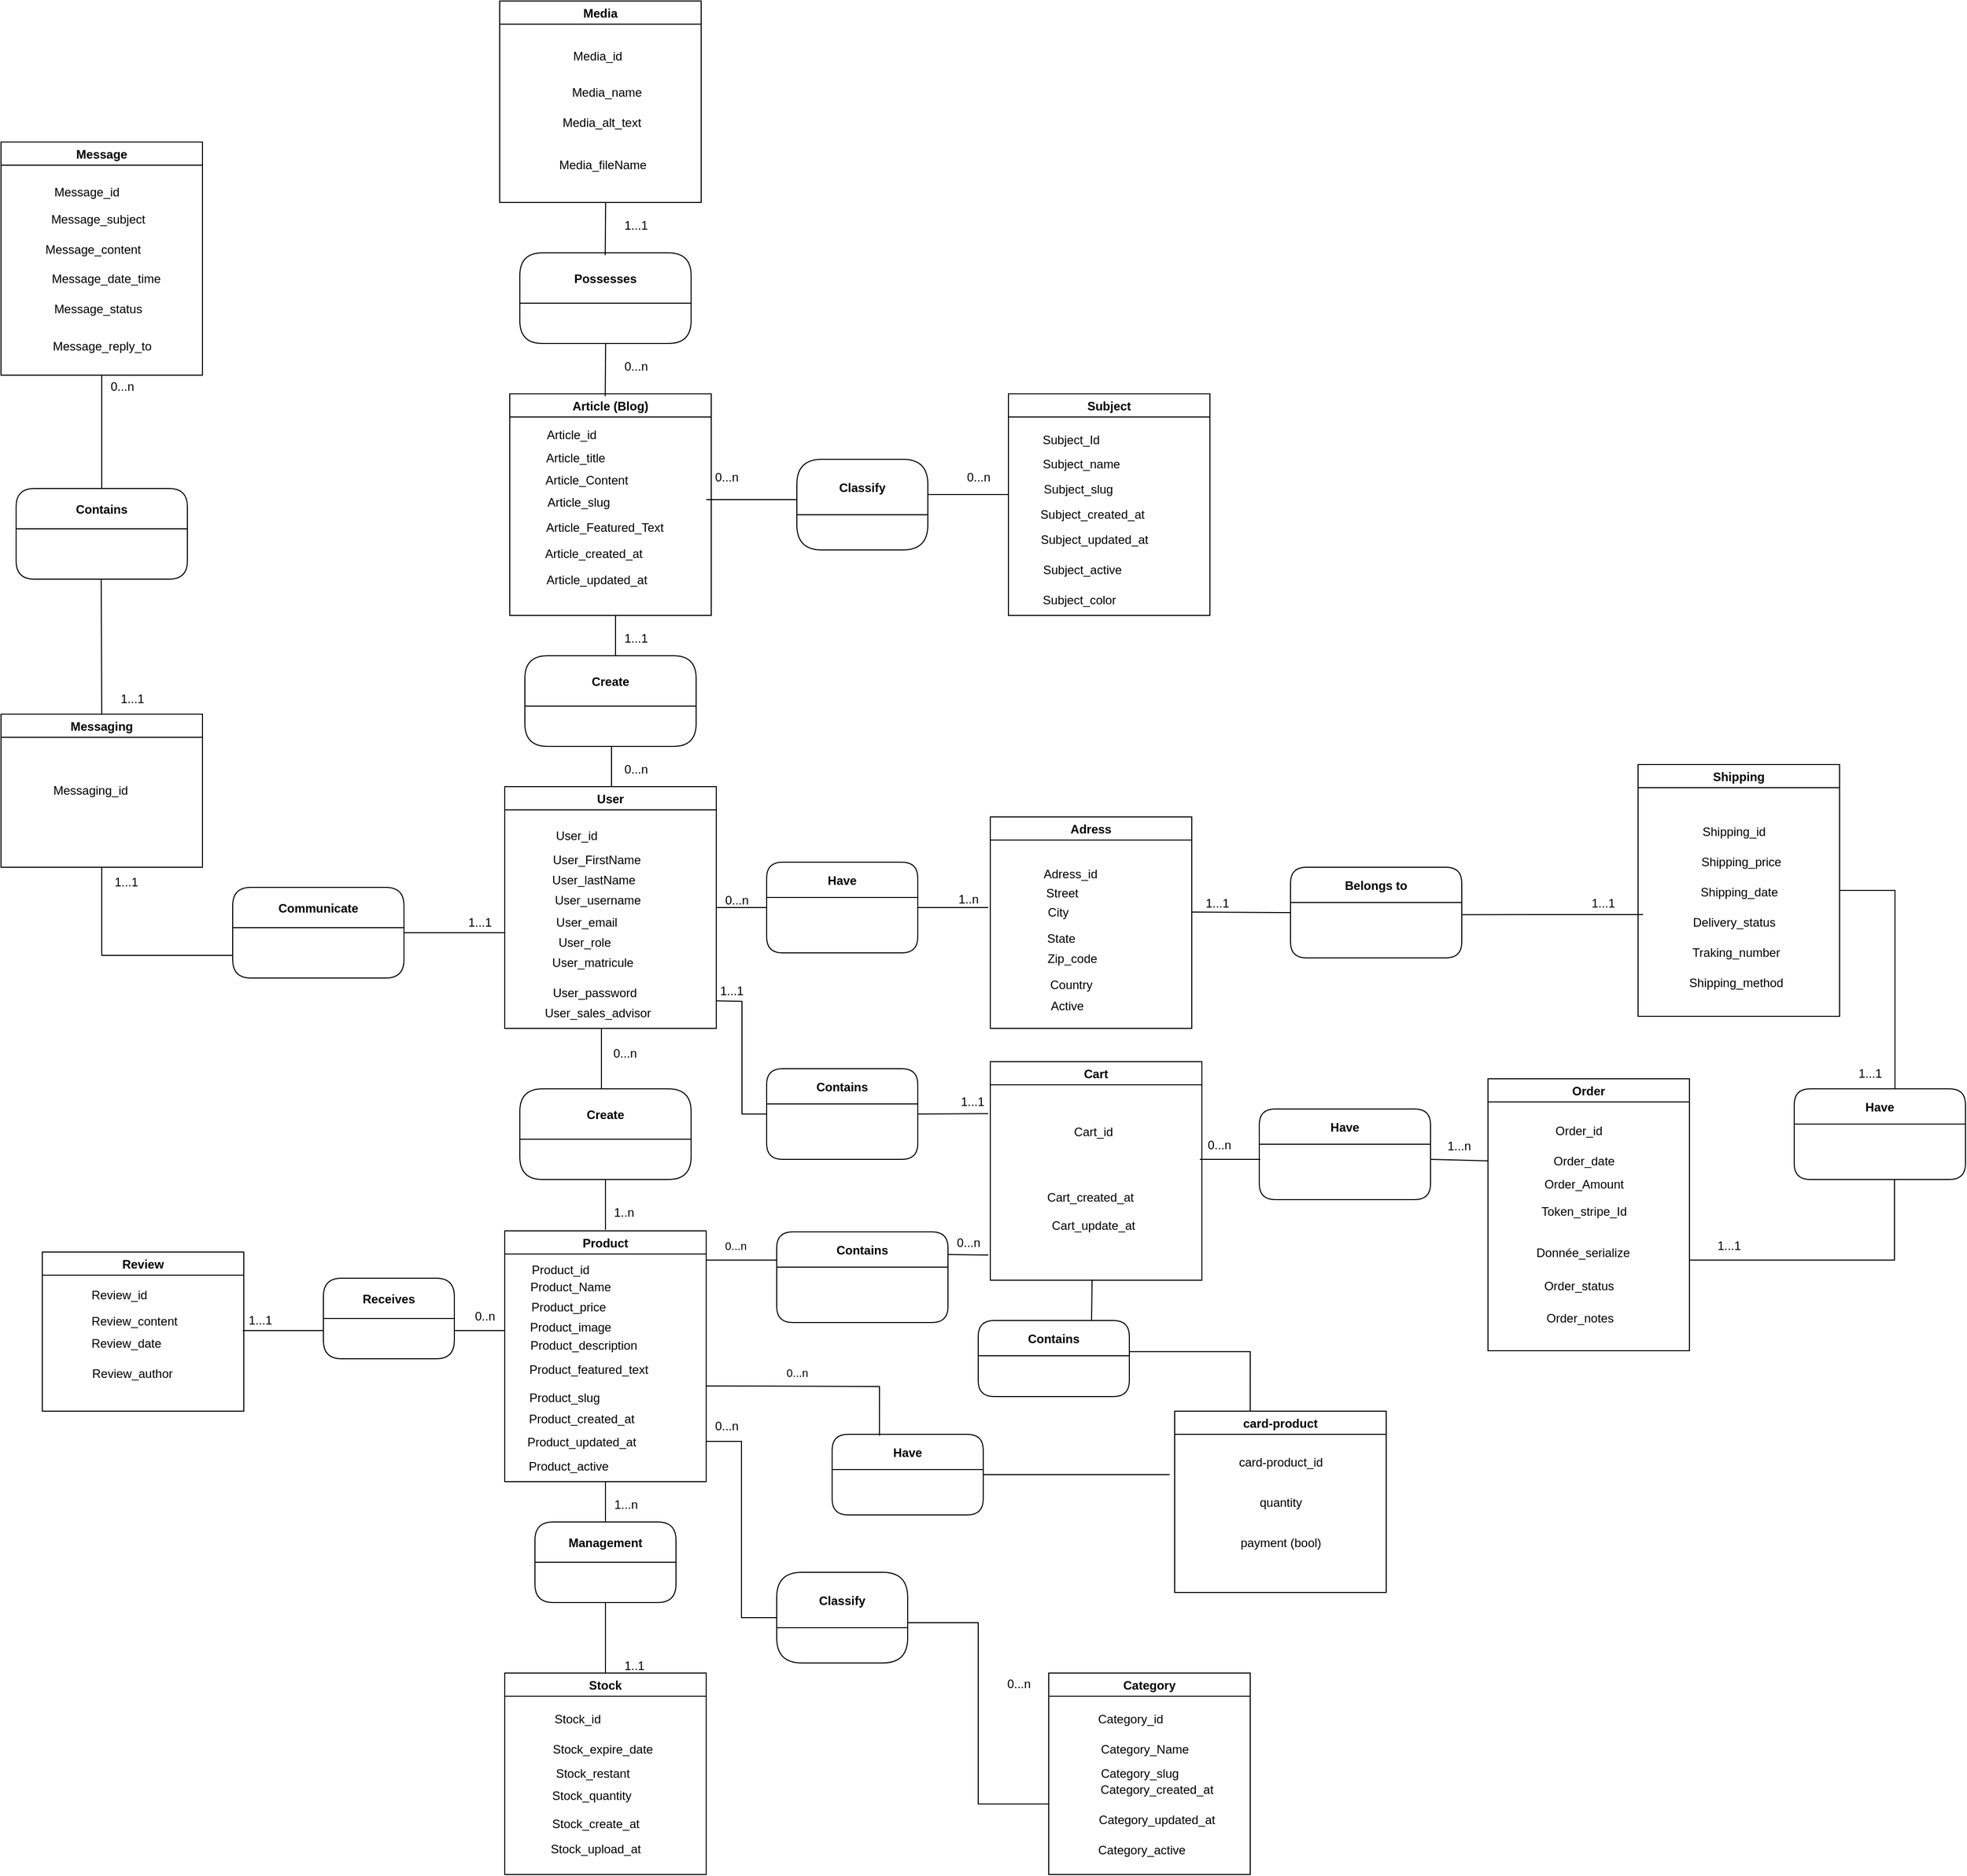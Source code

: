 <mxfile version="24.2.1" type="github">
  <diagram id="-cj11i8ElzjxEUUUS1FS" name="Page-1">
    <mxGraphModel dx="2017" dy="1858" grid="1" gridSize="10" guides="1" tooltips="1" connect="1" arrows="1" fold="1" page="1" pageScale="1" pageWidth="850" pageHeight="1100" math="0" shadow="0">
      <root>
        <mxCell id="0" />
        <mxCell id="1" parent="0" />
        <mxCell id="e08KyJqX-MXGUBv71Hv4-2" value="Product" style="swimlane;" parent="1" vertex="1">
          <mxGeometry x="100" y="161" width="200" height="249" as="geometry" />
        </mxCell>
        <mxCell id="e08KyJqX-MXGUBv71Hv4-11" value="Product_id" style="text;html=1;align=center;verticalAlign=middle;resizable=0;points=[];autosize=1;strokeColor=none;fillColor=none;" parent="e08KyJqX-MXGUBv71Hv4-2" vertex="1">
          <mxGeometry x="15" y="24" width="80" height="30" as="geometry" />
        </mxCell>
        <mxCell id="e08KyJqX-MXGUBv71Hv4-12" value="Product_Name" style="text;html=1;align=center;verticalAlign=middle;resizable=0;points=[];autosize=1;strokeColor=none;fillColor=none;" parent="e08KyJqX-MXGUBv71Hv4-2" vertex="1">
          <mxGeometry x="15" y="41" width="100" height="30" as="geometry" />
        </mxCell>
        <mxCell id="e08KyJqX-MXGUBv71Hv4-13" value="Product_slug" style="text;html=1;align=center;verticalAlign=middle;resizable=0;points=[];autosize=1;strokeColor=none;fillColor=none;" parent="e08KyJqX-MXGUBv71Hv4-2" vertex="1">
          <mxGeometry x="14" y="151" width="90" height="30" as="geometry" />
        </mxCell>
        <mxCell id="e08KyJqX-MXGUBv71Hv4-15" value="Product_description" style="text;html=1;align=center;verticalAlign=middle;resizable=0;points=[];autosize=1;strokeColor=none;fillColor=none;" parent="e08KyJqX-MXGUBv71Hv4-2" vertex="1">
          <mxGeometry x="13" y="99" width="130" height="30" as="geometry" />
        </mxCell>
        <mxCell id="cWcVKITDj5nMCINKGUTs-30" value="Product_active" style="text;html=1;align=center;verticalAlign=middle;resizable=0;points=[];autosize=1;strokeColor=none;fillColor=none;" parent="e08KyJqX-MXGUBv71Hv4-2" vertex="1">
          <mxGeometry x="13" y="219" width="100" height="30" as="geometry" />
        </mxCell>
        <mxCell id="cWcVKITDj5nMCINKGUTs-28" value="Product_image" style="text;html=1;align=center;verticalAlign=middle;resizable=0;points=[];autosize=1;strokeColor=none;fillColor=none;" parent="e08KyJqX-MXGUBv71Hv4-2" vertex="1">
          <mxGeometry x="15" y="81" width="100" height="30" as="geometry" />
        </mxCell>
        <mxCell id="e08KyJqX-MXGUBv71Hv4-3" value="Category" style="swimlane;" parent="1" vertex="1">
          <mxGeometry x="640" y="600" width="200" height="200" as="geometry">
            <mxRectangle x="600" y="160" width="80" height="23" as="alternateBounds" />
          </mxGeometry>
        </mxCell>
        <mxCell id="e08KyJqX-MXGUBv71Hv4-8" value="Category_id" style="text;html=1;align=left;verticalAlign=middle;resizable=0;points=[];autosize=1;strokeColor=none;fillColor=none;" parent="e08KyJqX-MXGUBv71Hv4-3" vertex="1">
          <mxGeometry x="47" y="31" width="90" height="30" as="geometry" />
        </mxCell>
        <mxCell id="e08KyJqX-MXGUBv71Hv4-10" value="Category_Name" style="text;html=1;align=center;verticalAlign=middle;resizable=0;points=[];autosize=1;strokeColor=none;fillColor=none;" parent="e08KyJqX-MXGUBv71Hv4-3" vertex="1">
          <mxGeometry x="40" y="61" width="110" height="30" as="geometry" />
        </mxCell>
        <mxCell id="cWcVKITDj5nMCINKGUTs-20" value="Category_active" style="text;html=1;align=center;verticalAlign=middle;resizable=0;points=[];autosize=1;strokeColor=none;fillColor=none;" parent="e08KyJqX-MXGUBv71Hv4-3" vertex="1">
          <mxGeometry x="37" y="161" width="110" height="30" as="geometry" />
        </mxCell>
        <mxCell id="e08KyJqX-MXGUBv71Hv4-21" value="Category_slug" style="text;html=1;align=center;verticalAlign=middle;resizable=0;points=[];autosize=1;strokeColor=none;fillColor=none;" parent="e08KyJqX-MXGUBv71Hv4-3" vertex="1">
          <mxGeometry x="40" y="85" width="100" height="30" as="geometry" />
        </mxCell>
        <mxCell id="cWcVKITDj5nMCINKGUTs-19" value="Category_updated_at" style="text;html=1;align=center;verticalAlign=middle;resizable=0;points=[];autosize=1;strokeColor=none;fillColor=none;" parent="e08KyJqX-MXGUBv71Hv4-3" vertex="1">
          <mxGeometry x="37" y="131" width="140" height="30" as="geometry" />
        </mxCell>
        <mxCell id="e08KyJqX-MXGUBv71Hv4-19" value="Category_created_at" style="text;html=1;align=center;verticalAlign=middle;resizable=0;points=[];autosize=1;strokeColor=none;fillColor=none;" parent="e08KyJqX-MXGUBv71Hv4-3" vertex="1">
          <mxGeometry x="37" y="101" width="140" height="30" as="geometry" />
        </mxCell>
        <mxCell id="e08KyJqX-MXGUBv71Hv4-4" value="Classify" style="swimlane;gradientColor=none;rounded=1;startSize=55;" parent="1" vertex="1">
          <mxGeometry x="370" y="500" width="130" height="90" as="geometry" />
        </mxCell>
        <mxCell id="e08KyJqX-MXGUBv71Hv4-5" value="" style="endArrow=none;html=1;rounded=0;exitX=1;exitY=0.5;exitDx=0;exitDy=0;edgeStyle=orthogonalEdgeStyle;" parent="1" edge="1">
          <mxGeometry width="50" height="50" relative="1" as="geometry">
            <mxPoint x="500" y="550" as="sourcePoint" />
            <mxPoint x="640" y="740" as="targetPoint" />
            <Array as="points">
              <mxPoint x="570" y="550" />
              <mxPoint x="570" y="730" />
              <mxPoint x="640" y="730" />
            </Array>
          </mxGeometry>
        </mxCell>
        <mxCell id="e08KyJqX-MXGUBv71Hv4-14" value="" style="endArrow=none;html=1;rounded=0;entryX=0;entryY=0.5;entryDx=0;entryDy=0;edgeStyle=orthogonalEdgeStyle;" parent="1" target="e08KyJqX-MXGUBv71Hv4-4" edge="1">
          <mxGeometry width="50" height="50" relative="1" as="geometry">
            <mxPoint x="300" y="260" as="sourcePoint" />
            <mxPoint x="380" y="250" as="targetPoint" />
            <Array as="points">
              <mxPoint x="300" y="370" />
              <mxPoint x="335" y="370" />
              <mxPoint x="335" y="545" />
            </Array>
          </mxGeometry>
        </mxCell>
        <mxCell id="e08KyJqX-MXGUBv71Hv4-20" value="Product_created_at" style="text;html=1;align=center;verticalAlign=middle;resizable=0;points=[];autosize=1;strokeColor=none;fillColor=none;" parent="1" vertex="1">
          <mxGeometry x="111" y="333" width="130" height="30" as="geometry" />
        </mxCell>
        <mxCell id="e08KyJqX-MXGUBv71Hv4-22" value="Stock" style="swimlane;rounded=0;gradientColor=none;" parent="1" vertex="1">
          <mxGeometry x="100" y="600" width="200" height="200" as="geometry" />
        </mxCell>
        <mxCell id="e08KyJqX-MXGUBv71Hv4-33" value="Stock_quantity" style="text;html=1;align=center;verticalAlign=middle;resizable=0;points=[];autosize=1;strokeColor=none;fillColor=none;" parent="e08KyJqX-MXGUBv71Hv4-22" vertex="1">
          <mxGeometry x="36" y="107" width="100" height="30" as="geometry" />
        </mxCell>
        <mxCell id="e08KyJqX-MXGUBv71Hv4-34" value="Stock_expire_date" style="text;html=1;align=center;verticalAlign=middle;resizable=0;points=[];autosize=1;strokeColor=none;fillColor=none;" parent="e08KyJqX-MXGUBv71Hv4-22" vertex="1">
          <mxGeometry x="37" y="61" width="120" height="30" as="geometry" />
        </mxCell>
        <mxCell id="e08KyJqX-MXGUBv71Hv4-31" value="Stock_upload_at" style="text;html=1;align=center;verticalAlign=middle;resizable=0;points=[];autosize=1;strokeColor=none;fillColor=none;" parent="e08KyJqX-MXGUBv71Hv4-22" vertex="1">
          <mxGeometry x="35" y="160" width="110" height="30" as="geometry" />
        </mxCell>
        <mxCell id="e08KyJqX-MXGUBv71Hv4-30" value="Stock_id" style="text;html=1;align=center;verticalAlign=middle;resizable=0;points=[];autosize=1;strokeColor=none;fillColor=none;" parent="e08KyJqX-MXGUBv71Hv4-22" vertex="1">
          <mxGeometry x="37" y="31" width="70" height="30" as="geometry" />
        </mxCell>
        <mxCell id="e08KyJqX-MXGUBv71Hv4-23" value="" style="endArrow=none;html=1;rounded=0;entryX=0.5;entryY=1;entryDx=0;entryDy=0;" parent="1" target="e08KyJqX-MXGUBv71Hv4-2" edge="1">
          <mxGeometry width="50" height="50" relative="1" as="geometry">
            <mxPoint x="200" y="450" as="sourcePoint" />
            <mxPoint x="190" y="360" as="targetPoint" />
          </mxGeometry>
        </mxCell>
        <mxCell id="e08KyJqX-MXGUBv71Hv4-24" value="User" style="swimlane;rounded=0;gradientColor=none;" parent="1" vertex="1">
          <mxGeometry x="100" y="-280" width="210" height="240" as="geometry" />
        </mxCell>
        <mxCell id="e08KyJqX-MXGUBv71Hv4-28" value="User_email" style="text;html=1;align=center;verticalAlign=middle;resizable=0;points=[];autosize=1;strokeColor=none;fillColor=none;" parent="e08KyJqX-MXGUBv71Hv4-24" vertex="1">
          <mxGeometry x="41" y="120" width="80" height="30" as="geometry" />
        </mxCell>
        <mxCell id="e08KyJqX-MXGUBv71Hv4-29" value="User_role" style="text;html=1;align=center;verticalAlign=middle;resizable=0;points=[];autosize=1;strokeColor=none;fillColor=none;" parent="e08KyJqX-MXGUBv71Hv4-24" vertex="1">
          <mxGeometry x="39" y="140" width="80" height="30" as="geometry" />
        </mxCell>
        <mxCell id="e08KyJqX-MXGUBv71Hv4-27" value="User_FirstName" style="text;html=1;align=center;verticalAlign=middle;resizable=0;points=[];autosize=1;strokeColor=none;fillColor=none;" parent="e08KyJqX-MXGUBv71Hv4-24" vertex="1">
          <mxGeometry x="36" y="58" width="110" height="30" as="geometry" />
        </mxCell>
        <mxCell id="e08KyJqX-MXGUBv71Hv4-26" value="User_id" style="text;html=1;align=center;verticalAlign=middle;resizable=0;points=[];autosize=1;strokeColor=none;fillColor=none;" parent="e08KyJqX-MXGUBv71Hv4-24" vertex="1">
          <mxGeometry x="41" y="34" width="60" height="30" as="geometry" />
        </mxCell>
        <mxCell id="cWcVKITDj5nMCINKGUTs-21" value="User_matricule" style="text;html=1;align=center;verticalAlign=middle;resizable=0;points=[];autosize=1;strokeColor=none;fillColor=none;" parent="e08KyJqX-MXGUBv71Hv4-24" vertex="1">
          <mxGeometry x="37" y="160" width="100" height="30" as="geometry" />
        </mxCell>
        <mxCell id="cWcVKITDj5nMCINKGUTs-22" value="User_username" style="text;html=1;align=center;verticalAlign=middle;resizable=0;points=[];autosize=1;strokeColor=none;fillColor=none;" parent="e08KyJqX-MXGUBv71Hv4-24" vertex="1">
          <mxGeometry x="37" y="98" width="110" height="30" as="geometry" />
        </mxCell>
        <mxCell id="cWcVKITDj5nMCINKGUTs-26" value="User_sales_advisor" style="text;html=1;align=center;verticalAlign=middle;resizable=0;points=[];autosize=1;strokeColor=none;fillColor=none;" parent="e08KyJqX-MXGUBv71Hv4-24" vertex="1">
          <mxGeometry x="27" y="210" width="130" height="30" as="geometry" />
        </mxCell>
        <mxCell id="cWcVKITDj5nMCINKGUTs-25" value="User_password" style="text;html=1;align=center;verticalAlign=middle;resizable=0;points=[];autosize=1;strokeColor=none;fillColor=none;" parent="e08KyJqX-MXGUBv71Hv4-24" vertex="1">
          <mxGeometry x="34" y="190" width="110" height="30" as="geometry" />
        </mxCell>
        <mxCell id="GM8AkQ-hyVVTdRa5YC7t-1" value="User_lastName" style="text;html=1;align=center;verticalAlign=middle;resizable=0;points=[];autosize=1;strokeColor=none;fillColor=none;" parent="e08KyJqX-MXGUBv71Hv4-24" vertex="1">
          <mxGeometry x="33" y="78" width="110" height="30" as="geometry" />
        </mxCell>
        <mxCell id="e08KyJqX-MXGUBv71Hv4-25" value="" style="endArrow=none;html=1;rounded=0;" parent="1" edge="1">
          <mxGeometry width="50" height="50" relative="1" as="geometry">
            <mxPoint x="200" y="160" as="sourcePoint" />
            <mxPoint x="200" y="110" as="targetPoint" />
          </mxGeometry>
        </mxCell>
        <mxCell id="e08KyJqX-MXGUBv71Hv4-32" value="Product_updated_at" style="text;html=1;align=center;verticalAlign=middle;resizable=0;points=[];autosize=1;strokeColor=none;fillColor=none;" parent="1" vertex="1">
          <mxGeometry x="111" y="356" width="130" height="30" as="geometry" />
        </mxCell>
        <mxCell id="e08KyJqX-MXGUBv71Hv4-35" value="Create" style="swimlane;gradientColor=none;rounded=1;startSize=50;" parent="1" vertex="1">
          <mxGeometry x="115" y="20" width="170" height="90" as="geometry" />
        </mxCell>
        <mxCell id="e08KyJqX-MXGUBv71Hv4-36" value="" style="endArrow=none;html=1;rounded=0;" parent="1" edge="1">
          <mxGeometry width="50" height="50" relative="1" as="geometry">
            <mxPoint x="196" y="20" as="sourcePoint" />
            <mxPoint x="196" y="-40" as="targetPoint" />
          </mxGeometry>
        </mxCell>
        <mxCell id="e08KyJqX-MXGUBv71Hv4-37" value="Cart" style="swimlane;rounded=0;gradientColor=none;" parent="1" vertex="1">
          <mxGeometry x="582" y="-7" width="210" height="217" as="geometry" />
        </mxCell>
        <mxCell id="e08KyJqX-MXGUBv71Hv4-41" value="Cart_id" style="text;html=1;align=center;verticalAlign=middle;resizable=0;points=[];autosize=1;strokeColor=none;fillColor=none;" parent="e08KyJqX-MXGUBv71Hv4-37" vertex="1">
          <mxGeometry x="72" y="55" width="60" height="30" as="geometry" />
        </mxCell>
        <mxCell id="cWcVKITDj5nMCINKGUTs-109" value="Cart_created_at" style="text;html=1;align=center;verticalAlign=middle;resizable=0;points=[];autosize=1;strokeColor=none;fillColor=none;" parent="e08KyJqX-MXGUBv71Hv4-37" vertex="1">
          <mxGeometry x="44" y="120" width="110" height="30" as="geometry" />
        </mxCell>
        <mxCell id="cWcVKITDj5nMCINKGUTs-110" value="Cart_update_at" style="text;html=1;align=center;verticalAlign=middle;resizable=0;points=[];autosize=1;strokeColor=none;fillColor=none;" parent="e08KyJqX-MXGUBv71Hv4-37" vertex="1">
          <mxGeometry x="47" y="148" width="110" height="30" as="geometry" />
        </mxCell>
        <mxCell id="e08KyJqX-MXGUBv71Hv4-42" value="Have" style="swimlane;gradientColor=none;rounded=1;startSize=35;" parent="1" vertex="1">
          <mxGeometry x="360" y="-205" width="150" height="90" as="geometry" />
        </mxCell>
        <mxCell id="cWcVKITDj5nMCINKGUTs-5" value="Article (Blog)" style="swimlane;" parent="1" vertex="1">
          <mxGeometry x="105" y="-670" width="200" height="220" as="geometry" />
        </mxCell>
        <mxCell id="cWcVKITDj5nMCINKGUTs-6" value="Article_id" style="text;html=1;align=center;verticalAlign=middle;resizable=0;points=[];autosize=1;strokeColor=none;fillColor=none;" parent="cWcVKITDj5nMCINKGUTs-5" vertex="1">
          <mxGeometry x="26" y="26" width="70" height="30" as="geometry" />
        </mxCell>
        <mxCell id="cWcVKITDj5nMCINKGUTs-7" value="Article_title" style="text;html=1;align=center;verticalAlign=middle;resizable=0;points=[];autosize=1;strokeColor=none;fillColor=none;" parent="cWcVKITDj5nMCINKGUTs-5" vertex="1">
          <mxGeometry x="25" y="49" width="80" height="30" as="geometry" />
        </mxCell>
        <mxCell id="cWcVKITDj5nMCINKGUTs-8" value="Article_slug" style="text;html=1;align=center;verticalAlign=middle;resizable=0;points=[];autosize=1;strokeColor=none;fillColor=none;" parent="cWcVKITDj5nMCINKGUTs-5" vertex="1">
          <mxGeometry x="23" y="93" width="90" height="30" as="geometry" />
        </mxCell>
        <mxCell id="cWcVKITDj5nMCINKGUTs-18" value="Article_Featured_Text" style="text;html=1;align=center;verticalAlign=middle;resizable=0;points=[];autosize=1;strokeColor=none;fillColor=none;" parent="cWcVKITDj5nMCINKGUTs-5" vertex="1">
          <mxGeometry x="24" y="118" width="140" height="30" as="geometry" />
        </mxCell>
        <mxCell id="cWcVKITDj5nMCINKGUTs-48" value="" style="endArrow=none;html=1;rounded=0;" parent="cWcVKITDj5nMCINKGUTs-5" edge="1">
          <mxGeometry width="50" height="50" relative="1" as="geometry">
            <mxPoint x="105" y="260" as="sourcePoint" />
            <mxPoint x="105" y="220" as="targetPoint" />
          </mxGeometry>
        </mxCell>
        <mxCell id="cWcVKITDj5nMCINKGUTs-15" value="Article_created_at" style="text;html=1;align=center;verticalAlign=middle;resizable=0;points=[];autosize=1;strokeColor=none;fillColor=none;" parent="cWcVKITDj5nMCINKGUTs-5" vertex="1">
          <mxGeometry x="23" y="144" width="120" height="30" as="geometry" />
        </mxCell>
        <mxCell id="cWcVKITDj5nMCINKGUTs-16" value="Article_updated_at" style="text;html=1;align=center;verticalAlign=middle;resizable=0;points=[];autosize=1;strokeColor=none;fillColor=none;" parent="cWcVKITDj5nMCINKGUTs-5" vertex="1">
          <mxGeometry x="26" y="170" width="120" height="30" as="geometry" />
        </mxCell>
        <mxCell id="cWcVKITDj5nMCINKGUTs-17" value="Article_Content" style="text;html=1;align=center;verticalAlign=middle;resizable=0;points=[];autosize=1;strokeColor=none;fillColor=none;" parent="cWcVKITDj5nMCINKGUTs-5" vertex="1">
          <mxGeometry x="21" y="71" width="110" height="30" as="geometry" />
        </mxCell>
        <mxCell id="cWcVKITDj5nMCINKGUTs-10" value="Subject" style="swimlane;" parent="1" vertex="1">
          <mxGeometry x="600" y="-670" width="200" height="220" as="geometry">
            <mxRectangle x="600" y="160" width="80" height="23" as="alternateBounds" />
          </mxGeometry>
        </mxCell>
        <mxCell id="cWcVKITDj5nMCINKGUTs-11" value="Subject_Id" style="text;html=1;align=left;verticalAlign=middle;resizable=0;points=[];autosize=1;strokeColor=none;fillColor=none;" parent="cWcVKITDj5nMCINKGUTs-10" vertex="1">
          <mxGeometry x="32" y="31" width="80" height="30" as="geometry" />
        </mxCell>
        <mxCell id="cWcVKITDj5nMCINKGUTs-12" value="Subject_name" style="text;html=1;align=center;verticalAlign=middle;resizable=0;points=[];autosize=1;strokeColor=none;fillColor=none;" parent="cWcVKITDj5nMCINKGUTs-10" vertex="1">
          <mxGeometry x="22" y="55" width="100" height="30" as="geometry" />
        </mxCell>
        <mxCell id="cWcVKITDj5nMCINKGUTs-13" value="Subject_slug" style="text;html=1;align=center;verticalAlign=middle;resizable=0;points=[];autosize=1;strokeColor=none;fillColor=none;" parent="cWcVKITDj5nMCINKGUTs-10" vertex="1">
          <mxGeometry x="24" y="80" width="90" height="30" as="geometry" />
        </mxCell>
        <mxCell id="cWcVKITDj5nMCINKGUTs-14" value="Subject_created_at" style="text;html=1;align=center;verticalAlign=middle;resizable=0;points=[];autosize=1;strokeColor=none;fillColor=none;" parent="cWcVKITDj5nMCINKGUTs-10" vertex="1">
          <mxGeometry x="18" y="105" width="130" height="30" as="geometry" />
        </mxCell>
        <mxCell id="cWcVKITDj5nMCINKGUTs-36" value="Subject_updated_at" style="text;html=1;align=center;verticalAlign=middle;resizable=0;points=[];autosize=1;strokeColor=none;fillColor=none;" parent="cWcVKITDj5nMCINKGUTs-10" vertex="1">
          <mxGeometry x="20" y="130" width="130" height="30" as="geometry" />
        </mxCell>
        <mxCell id="cWcVKITDj5nMCINKGUTs-38" value="Subject_active" style="text;html=1;align=center;verticalAlign=middle;resizable=0;points=[];autosize=1;strokeColor=none;fillColor=none;" parent="cWcVKITDj5nMCINKGUTs-10" vertex="1">
          <mxGeometry x="23" y="160" width="100" height="30" as="geometry" />
        </mxCell>
        <mxCell id="cWcVKITDj5nMCINKGUTs-39" value="Subject_color" style="text;html=1;align=center;verticalAlign=middle;resizable=0;points=[];autosize=1;strokeColor=none;fillColor=none;" parent="cWcVKITDj5nMCINKGUTs-10" vertex="1">
          <mxGeometry x="20" y="190" width="100" height="30" as="geometry" />
        </mxCell>
        <mxCell id="cWcVKITDj5nMCINKGUTs-27" value="Product_price" style="text;html=1;align=center;verticalAlign=middle;resizable=0;points=[];autosize=1;strokeColor=none;fillColor=none;" parent="1" vertex="1">
          <mxGeometry x="113" y="222" width="100" height="30" as="geometry" />
        </mxCell>
        <mxCell id="cWcVKITDj5nMCINKGUTs-29" value="Product_featured_text" style="text;html=1;align=center;verticalAlign=middle;resizable=0;points=[];autosize=1;strokeColor=none;fillColor=none;" parent="1" vertex="1">
          <mxGeometry x="113" y="284" width="140" height="30" as="geometry" />
        </mxCell>
        <mxCell id="cWcVKITDj5nMCINKGUTs-31" value="Media" style="swimlane;" parent="1" vertex="1">
          <mxGeometry x="95" y="-1060" width="200" height="200" as="geometry">
            <mxRectangle x="600" y="160" width="80" height="23" as="alternateBounds" />
          </mxGeometry>
        </mxCell>
        <mxCell id="cWcVKITDj5nMCINKGUTs-32" value="Media_id" style="text;html=1;align=left;verticalAlign=middle;resizable=0;points=[];autosize=1;strokeColor=none;fillColor=none;" parent="cWcVKITDj5nMCINKGUTs-31" vertex="1">
          <mxGeometry x="71" y="40" width="70" height="30" as="geometry" />
        </mxCell>
        <mxCell id="cWcVKITDj5nMCINKGUTs-34" value="Media_name" style="text;html=1;align=center;verticalAlign=middle;resizable=0;points=[];autosize=1;strokeColor=none;fillColor=none;" parent="cWcVKITDj5nMCINKGUTs-31" vertex="1">
          <mxGeometry x="61" y="76" width="90" height="30" as="geometry" />
        </mxCell>
        <mxCell id="cWcVKITDj5nMCINKGUTs-35" value="Media_alt_text" style="text;html=1;align=center;verticalAlign=middle;resizable=0;points=[];autosize=1;strokeColor=none;fillColor=none;" parent="cWcVKITDj5nMCINKGUTs-31" vertex="1">
          <mxGeometry x="51" y="106" width="100" height="30" as="geometry" />
        </mxCell>
        <mxCell id="cWcVKITDj5nMCINKGUTs-37" value="" style="endArrow=none;html=1;rounded=0;exitX=0.373;exitY=0.011;exitDx=0;exitDy=0;exitPerimeter=0;" parent="1" edge="1">
          <mxGeometry width="50" height="50" relative="1" as="geometry">
            <mxPoint x="199.76" y="-667.58" as="sourcePoint" />
            <mxPoint x="200.16" y="-720" as="targetPoint" />
          </mxGeometry>
        </mxCell>
        <mxCell id="cWcVKITDj5nMCINKGUTs-43" value="Create" style="swimlane;gradientColor=none;rounded=1;startSize=50;" parent="1" vertex="1">
          <mxGeometry x="120" y="-410" width="170" height="90" as="geometry" />
        </mxCell>
        <mxCell id="cWcVKITDj5nMCINKGUTs-44" value="" style="endArrow=none;html=1;rounded=0;" parent="1" edge="1">
          <mxGeometry width="50" height="50" relative="1" as="geometry">
            <mxPoint x="206" y="-280" as="sourcePoint" />
            <mxPoint x="206" y="-320" as="targetPoint" />
          </mxGeometry>
        </mxCell>
        <mxCell id="cWcVKITDj5nMCINKGUTs-49" value="Message" style="swimlane;" parent="1" vertex="1">
          <mxGeometry x="-400" y="-920" width="200" height="231.5" as="geometry">
            <mxRectangle x="600" y="160" width="80" height="23" as="alternateBounds" />
          </mxGeometry>
        </mxCell>
        <mxCell id="cWcVKITDj5nMCINKGUTs-50" value="Message_id" style="text;html=1;align=left;verticalAlign=middle;resizable=0;points=[];autosize=1;strokeColor=none;fillColor=none;" parent="cWcVKITDj5nMCINKGUTs-49" vertex="1">
          <mxGeometry x="51" y="35" width="90" height="30" as="geometry" />
        </mxCell>
        <mxCell id="cWcVKITDj5nMCINKGUTs-51" value="Message_content" style="text;html=1;align=center;verticalAlign=middle;resizable=0;points=[];autosize=1;strokeColor=none;fillColor=none;" parent="cWcVKITDj5nMCINKGUTs-49" vertex="1">
          <mxGeometry x="31" y="92" width="120" height="30" as="geometry" />
        </mxCell>
        <mxCell id="cWcVKITDj5nMCINKGUTs-54" value="Message_date_time" style="text;html=1;align=center;verticalAlign=middle;resizable=0;points=[];autosize=1;strokeColor=none;fillColor=none;" parent="cWcVKITDj5nMCINKGUTs-49" vertex="1">
          <mxGeometry x="39" y="121" width="130" height="30" as="geometry" />
        </mxCell>
        <mxCell id="SYHjM8zbhqW6Ne8FUcie-21" value="Message_status" style="text;html=1;align=center;verticalAlign=middle;resizable=0;points=[];autosize=1;strokeColor=none;fillColor=none;" parent="cWcVKITDj5nMCINKGUTs-49" vertex="1">
          <mxGeometry x="41" y="151" width="110" height="30" as="geometry" />
        </mxCell>
        <mxCell id="cWcVKITDj5nMCINKGUTs-52" value="Message_subject" style="text;html=1;align=center;verticalAlign=middle;resizable=0;points=[];autosize=1;strokeColor=none;fillColor=none;" parent="cWcVKITDj5nMCINKGUTs-49" vertex="1">
          <mxGeometry x="36" y="62" width="120" height="30" as="geometry" />
        </mxCell>
        <mxCell id="cWcVKITDj5nMCINKGUTs-55" value="Messaging" style="swimlane;" parent="1" vertex="1">
          <mxGeometry x="-400" y="-352" width="200" height="152" as="geometry">
            <mxRectangle x="600" y="160" width="80" height="23" as="alternateBounds" />
          </mxGeometry>
        </mxCell>
        <mxCell id="cWcVKITDj5nMCINKGUTs-56" value="Messaging_id" style="text;html=1;align=left;verticalAlign=middle;resizable=0;points=[];autosize=1;strokeColor=none;fillColor=none;" parent="cWcVKITDj5nMCINKGUTs-55" vertex="1">
          <mxGeometry x="50" y="61" width="100" height="30" as="geometry" />
        </mxCell>
        <mxCell id="cWcVKITDj5nMCINKGUTs-63" value="Communicate" style="swimlane;gradientColor=none;rounded=1;startSize=40;" parent="1" vertex="1">
          <mxGeometry x="-170" y="-180" width="170" height="90" as="geometry" />
        </mxCell>
        <mxCell id="cWcVKITDj5nMCINKGUTs-64" value="" style="endArrow=none;html=1;rounded=0;entryX=0.5;entryY=1;entryDx=0;entryDy=0;" parent="1" target="cWcVKITDj5nMCINKGUTs-49" edge="1">
          <mxGeometry width="50" height="50" relative="1" as="geometry">
            <mxPoint x="-300" y="-570" as="sourcePoint" />
            <mxPoint x="290" y="-300" as="targetPoint" />
          </mxGeometry>
        </mxCell>
        <mxCell id="cWcVKITDj5nMCINKGUTs-65" value="" style="endArrow=none;html=1;rounded=0;entryX=0.5;entryY=1;entryDx=0;entryDy=0;exitX=0;exitY=0.75;exitDx=0;exitDy=0;edgeStyle=orthogonalEdgeStyle;" parent="1" source="cWcVKITDj5nMCINKGUTs-63" target="cWcVKITDj5nMCINKGUTs-55" edge="1">
          <mxGeometry width="50" height="50" relative="1" as="geometry">
            <mxPoint x="-340" y="-112" as="sourcePoint" />
            <mxPoint x="-290" y="-162" as="targetPoint" />
          </mxGeometry>
        </mxCell>
        <mxCell id="cWcVKITDj5nMCINKGUTs-66" value="" style="endArrow=none;html=1;rounded=0;entryX=1;entryY=0.5;entryDx=0;entryDy=0;" parent="1" target="cWcVKITDj5nMCINKGUTs-63" edge="1">
          <mxGeometry width="50" height="50" relative="1" as="geometry">
            <mxPoint x="100" y="-135" as="sourcePoint" />
            <mxPoint x="290" y="-300" as="targetPoint" />
          </mxGeometry>
        </mxCell>
        <mxCell id="cWcVKITDj5nMCINKGUTs-67" value="" style="endArrow=none;html=1;rounded=0;entryX=0;entryY=0.5;entryDx=0;entryDy=0;" parent="1" target="e08KyJqX-MXGUBv71Hv4-42" edge="1">
          <mxGeometry width="50" height="50" relative="1" as="geometry">
            <mxPoint x="310" y="-160" as="sourcePoint" />
            <mxPoint x="290" y="-300" as="targetPoint" />
          </mxGeometry>
        </mxCell>
        <mxCell id="cWcVKITDj5nMCINKGUTs-68" value="" style="endArrow=none;html=1;rounded=0;exitX=1;exitY=0.5;exitDx=0;exitDy=0;" parent="1" source="e08KyJqX-MXGUBv71Hv4-42" edge="1">
          <mxGeometry width="50" height="50" relative="1" as="geometry">
            <mxPoint x="240" y="-250" as="sourcePoint" />
            <mxPoint x="580" y="-160" as="targetPoint" />
          </mxGeometry>
        </mxCell>
        <mxCell id="cWcVKITDj5nMCINKGUTs-69" value="Review" style="swimlane;" parent="1" vertex="1">
          <mxGeometry x="-359" y="182" width="200" height="158" as="geometry" />
        </mxCell>
        <mxCell id="cWcVKITDj5nMCINKGUTs-70" value="Review_id" style="text;html=1;align=center;verticalAlign=middle;resizable=0;points=[];autosize=1;strokeColor=none;fillColor=none;" parent="cWcVKITDj5nMCINKGUTs-69" vertex="1">
          <mxGeometry x="36" y="28" width="80" height="30" as="geometry" />
        </mxCell>
        <mxCell id="cWcVKITDj5nMCINKGUTs-71" value="Review_content" style="text;html=1;align=center;verticalAlign=middle;resizable=0;points=[];autosize=1;strokeColor=none;fillColor=none;" parent="cWcVKITDj5nMCINKGUTs-69" vertex="1">
          <mxGeometry x="36" y="54" width="110" height="30" as="geometry" />
        </mxCell>
        <mxCell id="cWcVKITDj5nMCINKGUTs-78" value="Management" style="swimlane;gradientColor=none;rounded=1;startSize=40;" parent="1" vertex="1">
          <mxGeometry x="130" y="450" width="140" height="80" as="geometry" />
        </mxCell>
        <mxCell id="cWcVKITDj5nMCINKGUTs-79" value="" style="endArrow=none;html=1;rounded=0;exitX=0.5;exitY=0;exitDx=0;exitDy=0;entryX=0.5;entryY=1;entryDx=0;entryDy=0;" parent="1" source="e08KyJqX-MXGUBv71Hv4-22" target="cWcVKITDj5nMCINKGUTs-78" edge="1">
          <mxGeometry width="50" height="50" relative="1" as="geometry">
            <mxPoint x="260" y="540" as="sourcePoint" />
            <mxPoint x="190" y="530" as="targetPoint" />
          </mxGeometry>
        </mxCell>
        <mxCell id="cWcVKITDj5nMCINKGUTs-81" value="Possesses " style="swimlane;gradientColor=none;rounded=1;startSize=50;" parent="1" vertex="1">
          <mxGeometry x="115" y="-810" width="170" height="90" as="geometry" />
        </mxCell>
        <mxCell id="cWcVKITDj5nMCINKGUTs-82" value="Receives" style="swimlane;gradientColor=none;rounded=1;startSize=40;" parent="1" vertex="1">
          <mxGeometry x="-80" y="208" width="130" height="80" as="geometry" />
        </mxCell>
        <mxCell id="cWcVKITDj5nMCINKGUTs-85" value="" style="endArrow=none;html=1;rounded=0;" parent="1" edge="1">
          <mxGeometry width="50" height="50" relative="1" as="geometry">
            <mxPoint x="50" y="260" as="sourcePoint" />
            <mxPoint x="100" y="260" as="targetPoint" />
          </mxGeometry>
        </mxCell>
        <mxCell id="cWcVKITDj5nMCINKGUTs-87" value="" style="endArrow=none;html=1;rounded=0;" parent="1" edge="1">
          <mxGeometry width="50" height="50" relative="1" as="geometry">
            <mxPoint x="-160" y="260" as="sourcePoint" />
            <mxPoint x="-80" y="260" as="targetPoint" />
          </mxGeometry>
        </mxCell>
        <mxCell id="cWcVKITDj5nMCINKGUTs-88" value="" style="endArrow=none;html=1;rounded=0;exitX=0.373;exitY=0.011;exitDx=0;exitDy=0;exitPerimeter=0;" parent="1" edge="1">
          <mxGeometry width="50" height="50" relative="1" as="geometry">
            <mxPoint x="199.76" y="-807.58" as="sourcePoint" />
            <mxPoint x="200.16" y="-860" as="targetPoint" />
          </mxGeometry>
        </mxCell>
        <mxCell id="cWcVKITDj5nMCINKGUTs-89" value="Classify" style="swimlane;gradientColor=none;rounded=1;startSize=55;" parent="1" vertex="1">
          <mxGeometry x="390" y="-605" width="130" height="90" as="geometry" />
        </mxCell>
        <mxCell id="cWcVKITDj5nMCINKGUTs-90" value="" style="endArrow=none;html=1;rounded=0;" parent="1" edge="1">
          <mxGeometry width="50" height="50" relative="1" as="geometry">
            <mxPoint x="300" y="-565" as="sourcePoint" />
            <mxPoint x="390" y="-565" as="targetPoint" />
          </mxGeometry>
        </mxCell>
        <mxCell id="cWcVKITDj5nMCINKGUTs-91" value="" style="endArrow=none;html=1;rounded=0;" parent="1" edge="1">
          <mxGeometry width="50" height="50" relative="1" as="geometry">
            <mxPoint x="520" y="-570" as="sourcePoint" />
            <mxPoint x="600" y="-570" as="targetPoint" />
          </mxGeometry>
        </mxCell>
        <mxCell id="cWcVKITDj5nMCINKGUTs-92" value="Contains" style="swimlane;gradientColor=none;rounded=1;startSize=40;" parent="1" vertex="1">
          <mxGeometry x="-385" y="-576" width="170" height="90" as="geometry" />
        </mxCell>
        <mxCell id="cWcVKITDj5nMCINKGUTs-93" value="" style="endArrow=none;html=1;rounded=0;entryX=0.5;entryY=1;entryDx=0;entryDy=0;exitX=0.5;exitY=0;exitDx=0;exitDy=0;" parent="1" source="cWcVKITDj5nMCINKGUTs-55" edge="1">
          <mxGeometry width="50" height="50" relative="1" as="geometry">
            <mxPoint x="-300.56" y="-368" as="sourcePoint" />
            <mxPoint x="-300.56" y="-486" as="targetPoint" />
          </mxGeometry>
        </mxCell>
        <mxCell id="cWcVKITDj5nMCINKGUTs-96" value="1..1&amp;nbsp;" style="text;html=1;align=center;verticalAlign=middle;resizable=0;points=[];autosize=1;strokeColor=none;fillColor=none;" parent="1" vertex="1">
          <mxGeometry x="205" y="578" width="50" height="30" as="geometry" />
        </mxCell>
        <mxCell id="cWcVKITDj5nMCINKGUTs-97" value="1...n" style="text;html=1;align=center;verticalAlign=middle;resizable=0;points=[];autosize=1;strokeColor=none;fillColor=none;" parent="1" vertex="1">
          <mxGeometry x="195" y="418" width="50" height="30" as="geometry" />
        </mxCell>
        <mxCell id="cWcVKITDj5nMCINKGUTs-98" value="0...n" style="text;html=1;align=center;verticalAlign=middle;resizable=0;points=[];autosize=1;strokeColor=none;fillColor=none;" parent="1" vertex="1">
          <mxGeometry x="295" y="340" width="50" height="30" as="geometry" />
        </mxCell>
        <mxCell id="cWcVKITDj5nMCINKGUTs-99" value="0...n" style="text;html=1;align=center;verticalAlign=middle;resizable=0;points=[];autosize=1;strokeColor=none;fillColor=none;" parent="1" vertex="1">
          <mxGeometry x="585" y="596" width="50" height="30" as="geometry" />
        </mxCell>
        <mxCell id="cWcVKITDj5nMCINKGUTs-100" value="0...n" style="text;html=1;align=center;verticalAlign=middle;resizable=0;points=[];autosize=1;strokeColor=none;fillColor=none;" parent="1" vertex="1">
          <mxGeometry x="305" y="-182" width="50" height="30" as="geometry" />
        </mxCell>
        <mxCell id="cWcVKITDj5nMCINKGUTs-101" value="1..n" style="text;html=1;align=center;verticalAlign=middle;resizable=0;points=[];autosize=1;strokeColor=none;fillColor=none;" parent="1" vertex="1">
          <mxGeometry x="540" y="-183" width="40" height="30" as="geometry" />
        </mxCell>
        <mxCell id="cWcVKITDj5nMCINKGUTs-102" value="1...1" style="text;html=1;align=center;verticalAlign=middle;resizable=0;points=[];autosize=1;strokeColor=none;fillColor=none;" parent="1" vertex="1">
          <mxGeometry x="205" y="-852" width="50" height="30" as="geometry" />
        </mxCell>
        <mxCell id="cWcVKITDj5nMCINKGUTs-103" value="0...n" style="text;html=1;align=center;verticalAlign=middle;resizable=0;points=[];autosize=1;strokeColor=none;fillColor=none;" parent="1" vertex="1">
          <mxGeometry x="205" y="-712" width="50" height="30" as="geometry" />
        </mxCell>
        <mxCell id="cWcVKITDj5nMCINKGUTs-104" value="0...n" style="text;html=1;align=center;verticalAlign=middle;resizable=0;points=[];autosize=1;strokeColor=none;fillColor=none;" parent="1" vertex="1">
          <mxGeometry x="194" y="-30" width="50" height="30" as="geometry" />
        </mxCell>
        <mxCell id="cWcVKITDj5nMCINKGUTs-105" value="1...1" style="text;html=1;align=center;verticalAlign=middle;resizable=0;points=[];autosize=1;strokeColor=none;fillColor=none;" parent="1" vertex="1">
          <mxGeometry x="205" y="-442" width="50" height="30" as="geometry" />
        </mxCell>
        <mxCell id="cWcVKITDj5nMCINKGUTs-106" value="1..n" style="text;html=1;align=center;verticalAlign=middle;resizable=0;points=[];autosize=1;strokeColor=none;fillColor=none;" parent="1" vertex="1">
          <mxGeometry x="198" y="128" width="40" height="30" as="geometry" />
        </mxCell>
        <mxCell id="cWcVKITDj5nMCINKGUTs-118" value="Belongs to" style="swimlane;gradientColor=none;rounded=1;startSize=35;" parent="1" vertex="1">
          <mxGeometry x="880" y="-200" width="170" height="90" as="geometry" />
        </mxCell>
        <mxCell id="cWcVKITDj5nMCINKGUTs-119" value="" style="endArrow=none;html=1;rounded=0;entryX=0;entryY=0.5;entryDx=0;entryDy=0;" parent="1" target="cWcVKITDj5nMCINKGUTs-118" edge="1">
          <mxGeometry width="50" height="50" relative="1" as="geometry">
            <mxPoint x="782" y="-155.45" as="sourcePoint" />
            <mxPoint x="862" y="-155.45" as="targetPoint" />
          </mxGeometry>
        </mxCell>
        <mxCell id="cWcVKITDj5nMCINKGUTs-120" value="" style="endArrow=none;html=1;rounded=0;" parent="1" edge="1">
          <mxGeometry width="50" height="50" relative="1" as="geometry">
            <mxPoint x="1050" y="-152.91" as="sourcePoint" />
            <mxPoint x="1230" y="-153" as="targetPoint" />
          </mxGeometry>
        </mxCell>
        <mxCell id="cWcVKITDj5nMCINKGUTs-121" value="1...1" style="text;html=1;align=center;verticalAlign=middle;resizable=0;points=[];autosize=1;strokeColor=none;fillColor=none;" parent="1" vertex="1">
          <mxGeometry x="782" y="-179" width="50" height="30" as="geometry" />
        </mxCell>
        <mxCell id="cWcVKITDj5nMCINKGUTs-122" value="1...1" style="text;html=1;align=center;verticalAlign=middle;resizable=0;points=[];autosize=1;strokeColor=none;fillColor=none;" parent="1" vertex="1">
          <mxGeometry x="1165" y="-179" width="50" height="30" as="geometry" />
        </mxCell>
        <mxCell id="cWcVKITDj5nMCINKGUTs-125" value="Stock_create_at" style="text;html=1;align=center;verticalAlign=middle;resizable=0;points=[];autosize=1;strokeColor=none;fillColor=none;" parent="1" vertex="1">
          <mxGeometry x="135" y="735" width="110" height="30" as="geometry" />
        </mxCell>
        <mxCell id="cWcVKITDj5nMCINKGUTs-127" value="0...n" style="text;html=1;align=center;verticalAlign=middle;resizable=0;points=[];autosize=1;strokeColor=none;fillColor=none;" parent="1" vertex="1">
          <mxGeometry x="295" y="-602" width="50" height="30" as="geometry" />
        </mxCell>
        <mxCell id="cWcVKITDj5nMCINKGUTs-128" value="0...n" style="text;html=1;align=center;verticalAlign=middle;resizable=0;points=[];autosize=1;strokeColor=none;fillColor=none;" parent="1" vertex="1">
          <mxGeometry x="545" y="-602" width="50" height="30" as="geometry" />
        </mxCell>
        <mxCell id="cWcVKITDj5nMCINKGUTs-129" value="0...n" style="text;html=1;align=center;verticalAlign=middle;resizable=0;points=[];autosize=1;strokeColor=none;fillColor=none;" parent="1" vertex="1">
          <mxGeometry x="205" y="-312" width="50" height="30" as="geometry" />
        </mxCell>
        <mxCell id="cWcVKITDj5nMCINKGUTs-130" value="Media_fileName" style="text;html=1;align=center;verticalAlign=middle;resizable=0;points=[];autosize=1;strokeColor=none;fillColor=none;" parent="1" vertex="1">
          <mxGeometry x="142" y="-912" width="110" height="30" as="geometry" />
        </mxCell>
        <mxCell id="cWcVKITDj5nMCINKGUTs-131" value="Message_reply_to" style="text;html=1;align=center;verticalAlign=middle;resizable=0;points=[];autosize=1;strokeColor=none;fillColor=none;" parent="1" vertex="1">
          <mxGeometry x="-360" y="-732" width="120" height="30" as="geometry" />
        </mxCell>
        <mxCell id="cWcVKITDj5nMCINKGUTs-132" value="1...1" style="text;html=1;align=center;verticalAlign=middle;resizable=0;points=[];autosize=1;strokeColor=none;fillColor=none;" parent="1" vertex="1">
          <mxGeometry x="-301" y="-200" width="50" height="30" as="geometry" />
        </mxCell>
        <mxCell id="cWcVKITDj5nMCINKGUTs-133" value="1...1" style="text;html=1;align=center;verticalAlign=middle;resizable=0;points=[];autosize=1;strokeColor=none;fillColor=none;" parent="1" vertex="1">
          <mxGeometry x="50" y="-160" width="50" height="30" as="geometry" />
        </mxCell>
        <mxCell id="cWcVKITDj5nMCINKGUTs-134" value="0...n" style="text;html=1;align=center;verticalAlign=middle;resizable=0;points=[];autosize=1;strokeColor=none;fillColor=none;" parent="1" vertex="1">
          <mxGeometry x="-305" y="-692" width="50" height="30" as="geometry" />
        </mxCell>
        <mxCell id="cWcVKITDj5nMCINKGUTs-135" value="1...1" style="text;html=1;align=center;verticalAlign=middle;resizable=0;points=[];autosize=1;strokeColor=none;fillColor=none;" parent="1" vertex="1">
          <mxGeometry x="-295" y="-382" width="50" height="30" as="geometry" />
        </mxCell>
        <mxCell id="cWcVKITDj5nMCINKGUTs-136" value="0..n" style="text;html=1;align=center;verticalAlign=middle;resizable=0;points=[];autosize=1;strokeColor=none;fillColor=none;" parent="1" vertex="1">
          <mxGeometry x="60" y="231" width="40" height="30" as="geometry" />
        </mxCell>
        <mxCell id="cWcVKITDj5nMCINKGUTs-137" value="1...1" style="text;html=1;align=center;verticalAlign=middle;resizable=0;points=[];autosize=1;strokeColor=none;fillColor=none;" parent="1" vertex="1">
          <mxGeometry x="-168" y="235" width="50" height="30" as="geometry" />
        </mxCell>
        <mxCell id="cWcVKITDj5nMCINKGUTs-138" value="Review_date" style="text;html=1;align=center;verticalAlign=middle;resizable=0;points=[];autosize=1;strokeColor=none;fillColor=none;" parent="1" vertex="1">
          <mxGeometry x="-321" y="258" width="90" height="30" as="geometry" />
        </mxCell>
        <mxCell id="cWcVKITDj5nMCINKGUTs-139" value="Review_author" style="text;html=1;align=center;verticalAlign=middle;resizable=0;points=[];autosize=1;strokeColor=none;fillColor=none;" parent="1" vertex="1">
          <mxGeometry x="-320" y="288" width="100" height="30" as="geometry" />
        </mxCell>
        <mxCell id="cWcVKITDj5nMCINKGUTs-143" value="Adress" style="swimlane;" parent="1" vertex="1">
          <mxGeometry x="582" y="-250" width="200" height="210" as="geometry">
            <mxRectangle x="600" y="160" width="80" height="23" as="alternateBounds" />
          </mxGeometry>
        </mxCell>
        <mxCell id="cWcVKITDj5nMCINKGUTs-144" value="Adress_id" style="text;html=1;align=left;verticalAlign=middle;resizable=0;points=[];autosize=1;strokeColor=none;fillColor=none;" parent="cWcVKITDj5nMCINKGUTs-143" vertex="1">
          <mxGeometry x="51" y="42" width="80" height="30" as="geometry" />
        </mxCell>
        <mxCell id="cWcVKITDj5nMCINKGUTs-145" value="Street" style="text;html=1;align=center;verticalAlign=middle;resizable=0;points=[];autosize=1;strokeColor=none;fillColor=none;" parent="cWcVKITDj5nMCINKGUTs-143" vertex="1">
          <mxGeometry x="41" y="61" width="60" height="30" as="geometry" />
        </mxCell>
        <mxCell id="cWcVKITDj5nMCINKGUTs-146" value="Zip_code" style="text;html=1;align=center;verticalAlign=middle;resizable=0;points=[];autosize=1;strokeColor=none;fillColor=none;" parent="cWcVKITDj5nMCINKGUTs-143" vertex="1">
          <mxGeometry x="46" y="126" width="70" height="30" as="geometry" />
        </mxCell>
        <mxCell id="cWcVKITDj5nMCINKGUTs-147" value="City" style="text;html=1;align=center;verticalAlign=middle;resizable=0;points=[];autosize=1;strokeColor=none;fillColor=none;" parent="cWcVKITDj5nMCINKGUTs-143" vertex="1">
          <mxGeometry x="47" y="80" width="40" height="30" as="geometry" />
        </mxCell>
        <mxCell id="cWcVKITDj5nMCINKGUTs-148" value="State" style="text;html=1;align=center;verticalAlign=middle;resizable=0;points=[];autosize=1;strokeColor=none;fillColor=none;" parent="cWcVKITDj5nMCINKGUTs-143" vertex="1">
          <mxGeometry x="45" y="106" width="50" height="30" as="geometry" />
        </mxCell>
        <mxCell id="cWcVKITDj5nMCINKGUTs-150" value="Country" style="text;html=1;align=center;verticalAlign=middle;resizable=0;points=[];autosize=1;strokeColor=none;fillColor=none;" parent="cWcVKITDj5nMCINKGUTs-143" vertex="1">
          <mxGeometry x="45" y="152" width="70" height="30" as="geometry" />
        </mxCell>
        <mxCell id="SYHjM8zbhqW6Ne8FUcie-2" value="Active" style="text;html=1;align=center;verticalAlign=middle;resizable=0;points=[];autosize=1;strokeColor=none;fillColor=none;" parent="cWcVKITDj5nMCINKGUTs-143" vertex="1">
          <mxGeometry x="46" y="173" width="60" height="30" as="geometry" />
        </mxCell>
        <mxCell id="cWcVKITDj5nMCINKGUTs-151" value="Shipping" style="swimlane;" parent="1" vertex="1">
          <mxGeometry x="1225" y="-302" width="200" height="250" as="geometry">
            <mxRectangle x="600" y="160" width="80" height="23" as="alternateBounds" />
          </mxGeometry>
        </mxCell>
        <mxCell id="cWcVKITDj5nMCINKGUTs-152" value="Shipping_id" style="text;html=1;align=left;verticalAlign=middle;resizable=0;points=[];autosize=1;strokeColor=none;fillColor=none;" parent="cWcVKITDj5nMCINKGUTs-151" vertex="1">
          <mxGeometry x="62" y="52" width="90" height="30" as="geometry" />
        </mxCell>
        <mxCell id="cWcVKITDj5nMCINKGUTs-153" value="Shipping_price" style="text;html=1;align=center;verticalAlign=middle;resizable=0;points=[];autosize=1;strokeColor=none;fillColor=none;" parent="cWcVKITDj5nMCINKGUTs-151" vertex="1">
          <mxGeometry x="52" y="82" width="100" height="30" as="geometry" />
        </mxCell>
        <mxCell id="cWcVKITDj5nMCINKGUTs-155" value="Shipping_date" style="text;html=1;align=center;verticalAlign=middle;resizable=0;points=[];autosize=1;strokeColor=none;fillColor=none;" parent="cWcVKITDj5nMCINKGUTs-151" vertex="1">
          <mxGeometry x="50" y="112" width="100" height="30" as="geometry" />
        </mxCell>
        <mxCell id="cWcVKITDj5nMCINKGUTs-168" value="Shipping_method" style="text;html=1;align=center;verticalAlign=middle;resizable=0;points=[];autosize=1;strokeColor=none;fillColor=none;" parent="cWcVKITDj5nMCINKGUTs-151" vertex="1">
          <mxGeometry x="37" y="202" width="120" height="30" as="geometry" />
        </mxCell>
        <mxCell id="cWcVKITDj5nMCINKGUTs-167" value="Traking_number" style="text;html=1;align=center;verticalAlign=middle;resizable=0;points=[];autosize=1;strokeColor=none;fillColor=none;" parent="cWcVKITDj5nMCINKGUTs-151" vertex="1">
          <mxGeometry x="42" y="172" width="110" height="30" as="geometry" />
        </mxCell>
        <mxCell id="cWcVKITDj5nMCINKGUTs-156" value="Delivery_status" style="text;html=1;align=center;verticalAlign=middle;resizable=0;points=[];autosize=1;strokeColor=none;fillColor=none;" parent="cWcVKITDj5nMCINKGUTs-151" vertex="1">
          <mxGeometry x="40" y="142" width="110" height="30" as="geometry" />
        </mxCell>
        <mxCell id="cWcVKITDj5nMCINKGUTs-157" value="Have" style="swimlane;gradientColor=none;rounded=1;startSize=35;" parent="1" vertex="1">
          <mxGeometry x="849" y="40" width="170" height="90" as="geometry" />
        </mxCell>
        <mxCell id="cWcVKITDj5nMCINKGUTs-158" value="Contains" style="swimlane;gradientColor=none;rounded=1;startSize=35;" parent="1" vertex="1">
          <mxGeometry x="360" width="150" height="90" as="geometry" />
        </mxCell>
        <mxCell id="cWcVKITDj5nMCINKGUTs-159" value="" style="endArrow=none;html=1;rounded=0;edgeStyle=orthogonalEdgeStyle;entryX=0;entryY=0.5;entryDx=0;entryDy=0;" parent="1" target="cWcVKITDj5nMCINKGUTs-158" edge="1">
          <mxGeometry width="50" height="50" relative="1" as="geometry">
            <mxPoint x="310" y="-67.4" as="sourcePoint" />
            <mxPoint x="340" y="50" as="targetPoint" />
          </mxGeometry>
        </mxCell>
        <mxCell id="cWcVKITDj5nMCINKGUTs-160" value="" style="endArrow=none;html=1;rounded=0;entryX=0;entryY=0.5;entryDx=0;entryDy=0;exitX=1;exitY=0.5;exitDx=0;exitDy=0;" parent="1" source="cWcVKITDj5nMCINKGUTs-158" edge="1">
          <mxGeometry width="50" height="50" relative="1" as="geometry">
            <mxPoint x="530" y="44.6" as="sourcePoint" />
            <mxPoint x="580" y="44.6" as="targetPoint" />
          </mxGeometry>
        </mxCell>
        <mxCell id="cWcVKITDj5nMCINKGUTs-162" value="1...1" style="text;html=1;align=center;verticalAlign=middle;resizable=0;points=[];autosize=1;strokeColor=none;fillColor=none;" parent="1" vertex="1">
          <mxGeometry x="300" y="-92" width="50" height="30" as="geometry" />
        </mxCell>
        <mxCell id="cWcVKITDj5nMCINKGUTs-163" value="" style="endArrow=none;html=1;rounded=0;" parent="1" edge="1">
          <mxGeometry width="50" height="50" relative="1" as="geometry">
            <mxPoint x="790" y="90" as="sourcePoint" />
            <mxPoint x="850" y="90" as="targetPoint" />
          </mxGeometry>
        </mxCell>
        <mxCell id="cWcVKITDj5nMCINKGUTs-165" value="0...n" style="text;html=1;align=center;verticalAlign=middle;resizable=0;points=[];autosize=1;strokeColor=none;fillColor=none;" parent="1" vertex="1">
          <mxGeometry x="784" y="61" width="50" height="30" as="geometry" />
        </mxCell>
        <mxCell id="cWcVKITDj5nMCINKGUTs-166" value="1...n" style="text;html=1;align=center;verticalAlign=middle;resizable=0;points=[];autosize=1;strokeColor=none;fillColor=none;" parent="1" vertex="1">
          <mxGeometry x="1022" y="62" width="50" height="30" as="geometry" />
        </mxCell>
        <mxCell id="cWcVKITDj5nMCINKGUTs-170" value="Order" style="swimlane;" parent="1" vertex="1">
          <mxGeometry x="1076" y="10" width="200" height="270" as="geometry">
            <mxRectangle x="600" y="160" width="80" height="23" as="alternateBounds" />
          </mxGeometry>
        </mxCell>
        <mxCell id="cWcVKITDj5nMCINKGUTs-171" value="Order_id" style="text;html=1;align=left;verticalAlign=middle;resizable=0;points=[];autosize=1;strokeColor=none;fillColor=none;" parent="cWcVKITDj5nMCINKGUTs-170" vertex="1">
          <mxGeometry x="65" y="37" width="70" height="30" as="geometry" />
        </mxCell>
        <mxCell id="cWcVKITDj5nMCINKGUTs-172" value="Order_date" style="text;html=1;align=center;verticalAlign=middle;resizable=0;points=[];autosize=1;strokeColor=none;fillColor=none;" parent="cWcVKITDj5nMCINKGUTs-170" vertex="1">
          <mxGeometry x="55" y="67" width="80" height="30" as="geometry" />
        </mxCell>
        <mxCell id="cWcVKITDj5nMCINKGUTs-174" value="Order_Amount" style="text;html=1;align=center;verticalAlign=middle;resizable=0;points=[];autosize=1;strokeColor=none;fillColor=none;" parent="cWcVKITDj5nMCINKGUTs-170" vertex="1">
          <mxGeometry x="45" y="90" width="100" height="30" as="geometry" />
        </mxCell>
        <mxCell id="cWcVKITDj5nMCINKGUTs-177" value="Order_notes" style="text;html=1;align=center;verticalAlign=middle;resizable=0;points=[];autosize=1;strokeColor=none;fillColor=none;" parent="cWcVKITDj5nMCINKGUTs-170" vertex="1">
          <mxGeometry x="46" y="223" width="90" height="30" as="geometry" />
        </mxCell>
        <mxCell id="cWcVKITDj5nMCINKGUTs-178" value="Order_status" style="text;html=1;align=center;verticalAlign=middle;resizable=0;points=[];autosize=1;strokeColor=none;fillColor=none;" parent="cWcVKITDj5nMCINKGUTs-170" vertex="1">
          <mxGeometry x="45" y="191" width="90" height="30" as="geometry" />
        </mxCell>
        <mxCell id="pFGLXzpCu6KBBBJ97vxO-5" value="Token_stripe_Id" style="text;html=1;align=center;verticalAlign=middle;resizable=0;points=[];autosize=1;strokeColor=none;fillColor=none;" vertex="1" parent="cWcVKITDj5nMCINKGUTs-170">
          <mxGeometry x="40" y="117" width="110" height="30" as="geometry" />
        </mxCell>
        <mxCell id="cWcVKITDj5nMCINKGUTs-185" value="" style="endArrow=none;html=1;rounded=0;entryX=1;entryY=0.5;entryDx=0;entryDy=0;edgeStyle=orthogonalEdgeStyle;" parent="1" target="cWcVKITDj5nMCINKGUTs-151" edge="1">
          <mxGeometry width="50" height="50" relative="1" as="geometry">
            <mxPoint x="1480" y="23" as="sourcePoint" />
            <mxPoint x="1480" y="-177" as="targetPoint" />
            <Array as="points">
              <mxPoint x="1480" y="-177" />
            </Array>
          </mxGeometry>
        </mxCell>
        <mxCell id="cWcVKITDj5nMCINKGUTs-186" value="Have" style="swimlane;gradientColor=none;rounded=1;startSize=35;" parent="1" vertex="1">
          <mxGeometry x="1380" y="20" width="170" height="90" as="geometry" />
        </mxCell>
        <mxCell id="cWcVKITDj5nMCINKGUTs-189" value="1...1" style="text;html=1;align=center;verticalAlign=middle;resizable=0;points=[];autosize=1;strokeColor=none;fillColor=none;" parent="1" vertex="1">
          <mxGeometry x="1430" y="-10" width="50" height="30" as="geometry" />
        </mxCell>
        <mxCell id="cWcVKITDj5nMCINKGUTs-190" value="1...1" style="text;html=1;align=center;verticalAlign=middle;resizable=0;points=[];autosize=1;strokeColor=none;fillColor=none;" parent="1" vertex="1">
          <mxGeometry x="1290" y="161" width="50" height="30" as="geometry" />
        </mxCell>
        <mxCell id="SYHjM8zbhqW6Ne8FUcie-7" value="" style="endArrow=none;html=1;rounded=0;entryX=1.083;entryY=0.983;entryDx=0;entryDy=0;entryPerimeter=0;" parent="1" target="cWcVKITDj5nMCINKGUTs-166" edge="1">
          <mxGeometry width="50" height="50" relative="1" as="geometry">
            <mxPoint x="1019" y="90" as="sourcePoint" />
            <mxPoint x="1060" y="90" as="targetPoint" />
          </mxGeometry>
        </mxCell>
        <mxCell id="SYHjM8zbhqW6Ne8FUcie-12" value="" style="endArrow=none;html=1;rounded=0;edgeStyle=orthogonalEdgeStyle;exitX=1;exitY=0.75;exitDx=0;exitDy=0;" parent="1" source="cWcVKITDj5nMCINKGUTs-170" edge="1">
          <mxGeometry width="50" height="50" relative="1" as="geometry">
            <mxPoint x="1360" y="190" as="sourcePoint" />
            <mxPoint x="1479.53" y="110" as="targetPoint" />
            <Array as="points">
              <mxPoint x="1276" y="190" />
              <mxPoint x="1480" y="190" />
            </Array>
          </mxGeometry>
        </mxCell>
        <mxCell id="SYHjM8zbhqW6Ne8FUcie-14" value="Contains" style="swimlane;gradientColor=none;rounded=1;startSize=35;" parent="1" vertex="1">
          <mxGeometry x="370" y="162" width="170" height="90" as="geometry" />
        </mxCell>
        <mxCell id="SYHjM8zbhqW6Ne8FUcie-15" value="" style="endArrow=none;html=1;rounded=0;exitX=1;exitY=0.25;exitDx=0;exitDy=0;" parent="1" source="SYHjM8zbhqW6Ne8FUcie-14" edge="1">
          <mxGeometry width="50" height="50" relative="1" as="geometry">
            <mxPoint x="540" y="208" as="sourcePoint" />
            <mxPoint x="580" y="185" as="targetPoint" />
          </mxGeometry>
        </mxCell>
        <mxCell id="SYHjM8zbhqW6Ne8FUcie-17" value="" style="endArrow=none;html=1;rounded=0;" parent="1" edge="1">
          <mxGeometry width="50" height="50" relative="1" as="geometry">
            <mxPoint x="300" y="190" as="sourcePoint" />
            <mxPoint x="370" y="190" as="targetPoint" />
          </mxGeometry>
        </mxCell>
        <mxCell id="SYHjM8zbhqW6Ne8FUcie-18" value="0...n" style="edgeLabel;html=1;align=center;verticalAlign=middle;resizable=0;points=[];" parent="SYHjM8zbhqW6Ne8FUcie-17" vertex="1" connectable="0">
          <mxGeometry x="-0.191" y="14" relative="1" as="geometry">
            <mxPoint as="offset" />
          </mxGeometry>
        </mxCell>
        <mxCell id="SYHjM8zbhqW6Ne8FUcie-19" value="0...n" style="text;html=1;align=center;verticalAlign=middle;resizable=0;points=[];autosize=1;strokeColor=none;fillColor=none;" parent="1" vertex="1">
          <mxGeometry x="535" y="158" width="50" height="30" as="geometry" />
        </mxCell>
        <mxCell id="pFGLXzpCu6KBBBJ97vxO-1" value="1...1" style="text;html=1;align=center;verticalAlign=middle;resizable=0;points=[];autosize=1;strokeColor=none;fillColor=none;" vertex="1" parent="1">
          <mxGeometry x="539" y="18" width="50" height="30" as="geometry" />
        </mxCell>
        <mxCell id="pFGLXzpCu6KBBBJ97vxO-4" value="Stock_restant" style="text;html=1;align=center;verticalAlign=middle;resizable=0;points=[];autosize=1;strokeColor=none;fillColor=none;" vertex="1" parent="1">
          <mxGeometry x="137" y="685" width="100" height="30" as="geometry" />
        </mxCell>
        <mxCell id="pFGLXzpCu6KBBBJ97vxO-7" value="card-product" style="swimlane;rounded=0;gradientColor=none;" vertex="1" parent="1">
          <mxGeometry x="765" y="340" width="210" height="180" as="geometry" />
        </mxCell>
        <mxCell id="pFGLXzpCu6KBBBJ97vxO-8" value="card-product_id" style="text;html=1;align=center;verticalAlign=middle;resizable=0;points=[];autosize=1;strokeColor=none;fillColor=none;" vertex="1" parent="pFGLXzpCu6KBBBJ97vxO-7">
          <mxGeometry x="50" y="36" width="110" height="30" as="geometry" />
        </mxCell>
        <mxCell id="pFGLXzpCu6KBBBJ97vxO-13" value="quantity" style="text;html=1;align=center;verticalAlign=middle;resizable=0;points=[];autosize=1;strokeColor=none;fillColor=none;" vertex="1" parent="pFGLXzpCu6KBBBJ97vxO-7">
          <mxGeometry x="70" y="76" width="70" height="30" as="geometry" />
        </mxCell>
        <mxCell id="pFGLXzpCu6KBBBJ97vxO-14" value="payment (bool)" style="text;html=1;align=center;verticalAlign=middle;resizable=0;points=[];autosize=1;strokeColor=none;fillColor=none;" vertex="1" parent="pFGLXzpCu6KBBBJ97vxO-7">
          <mxGeometry x="55" y="116" width="100" height="30" as="geometry" />
        </mxCell>
        <mxCell id="pFGLXzpCu6KBBBJ97vxO-12" value="Donnée_serialize" style="text;html=1;align=center;verticalAlign=middle;resizable=0;points=[];autosize=1;strokeColor=none;fillColor=none;" vertex="1" parent="1">
          <mxGeometry x="1110" y="168" width="120" height="30" as="geometry" />
        </mxCell>
        <mxCell id="pFGLXzpCu6KBBBJ97vxO-15" value="Have" style="swimlane;gradientColor=none;rounded=1;startSize=35;" vertex="1" parent="1">
          <mxGeometry x="425" y="363" width="150" height="80" as="geometry" />
        </mxCell>
        <mxCell id="pFGLXzpCu6KBBBJ97vxO-16" value="Contains" style="swimlane;gradientColor=none;rounded=1;startSize=35;" vertex="1" parent="1">
          <mxGeometry x="570" y="250" width="150" height="75.5" as="geometry" />
        </mxCell>
        <mxCell id="pFGLXzpCu6KBBBJ97vxO-17" value="" style="endArrow=none;html=1;rounded=0;exitX=0.75;exitY=0;exitDx=0;exitDy=0;" edge="1" parent="1" source="pFGLXzpCu6KBBBJ97vxO-16">
          <mxGeometry width="50" height="50" relative="1" as="geometry">
            <mxPoint x="650" y="320" as="sourcePoint" />
            <mxPoint x="683" y="210" as="targetPoint" />
          </mxGeometry>
        </mxCell>
        <mxCell id="pFGLXzpCu6KBBBJ97vxO-18" value="" style="endArrow=none;html=1;rounded=0;exitX=0.998;exitY=0.409;exitDx=0;exitDy=0;exitPerimeter=0;strokeColor=default;edgeStyle=orthogonalEdgeStyle;entryX=0.357;entryY=0;entryDx=0;entryDy=0;entryPerimeter=0;" edge="1" parent="1" source="pFGLXzpCu6KBBBJ97vxO-16" target="pFGLXzpCu6KBBBJ97vxO-7">
          <mxGeometry width="50" height="50" relative="1" as="geometry">
            <mxPoint x="700" y="390" as="sourcePoint" />
            <mxPoint x="840" y="280" as="targetPoint" />
          </mxGeometry>
        </mxCell>
        <mxCell id="pFGLXzpCu6KBBBJ97vxO-19" value="" style="endArrow=none;html=1;rounded=0;edgeStyle=orthogonalEdgeStyle;entryX=0.313;entryY=0.015;entryDx=0;entryDy=0;entryPerimeter=0;" edge="1" parent="1" target="pFGLXzpCu6KBBBJ97vxO-15">
          <mxGeometry width="50" height="50" relative="1" as="geometry">
            <mxPoint x="300" y="315" as="sourcePoint" />
            <mxPoint x="473" y="350" as="targetPoint" />
          </mxGeometry>
        </mxCell>
        <mxCell id="pFGLXzpCu6KBBBJ97vxO-20" value="0...n" style="edgeLabel;html=1;align=center;verticalAlign=middle;resizable=0;points=[];" vertex="1" connectable="0" parent="pFGLXzpCu6KBBBJ97vxO-19">
          <mxGeometry x="-0.191" y="14" relative="1" as="geometry">
            <mxPoint as="offset" />
          </mxGeometry>
        </mxCell>
        <mxCell id="pFGLXzpCu6KBBBJ97vxO-21" value="" style="endArrow=none;html=1;rounded=0;entryX=1;entryY=0.5;entryDx=0;entryDy=0;" edge="1" parent="1" target="pFGLXzpCu6KBBBJ97vxO-15">
          <mxGeometry width="50" height="50" relative="1" as="geometry">
            <mxPoint x="760" y="403" as="sourcePoint" />
            <mxPoint x="693" y="220" as="targetPoint" />
          </mxGeometry>
        </mxCell>
      </root>
    </mxGraphModel>
  </diagram>
</mxfile>
